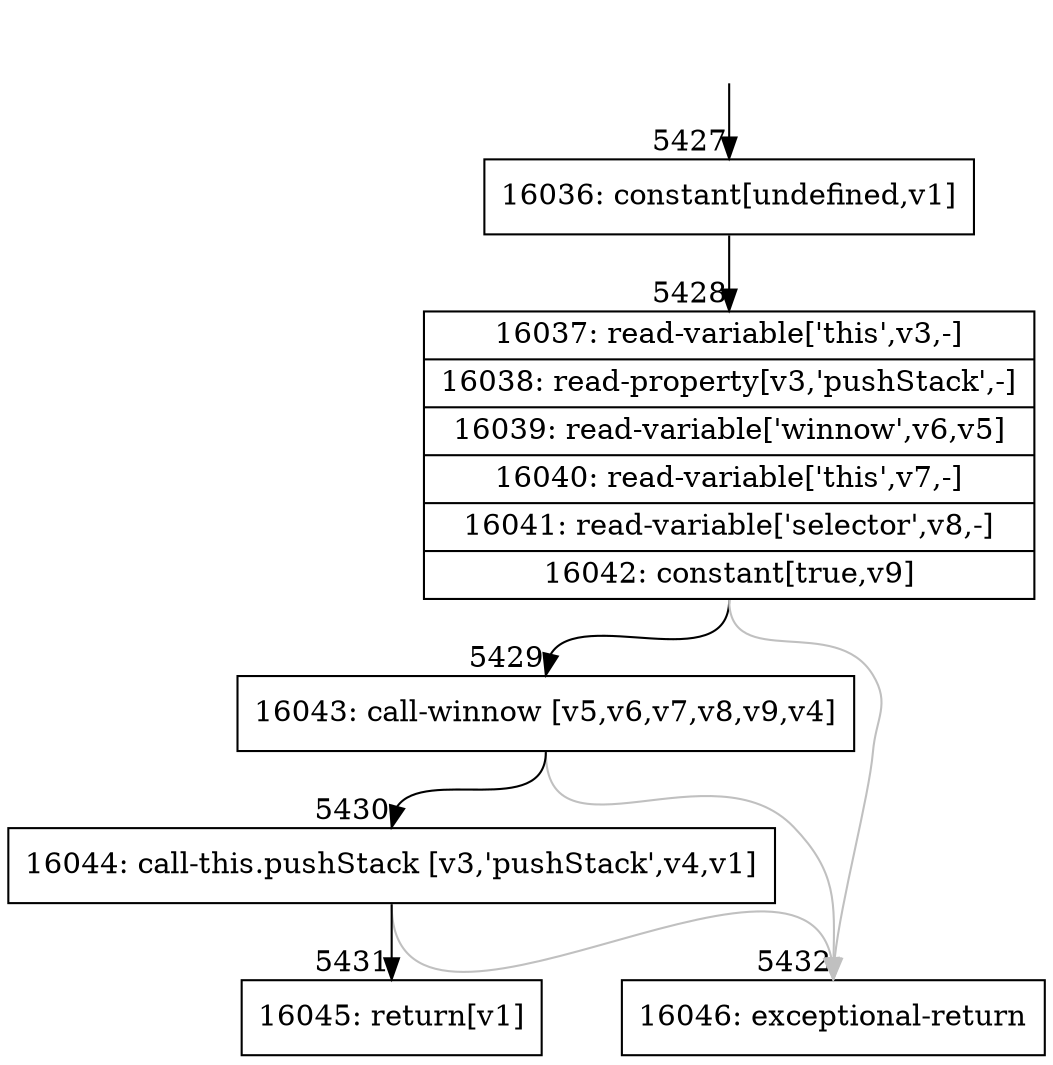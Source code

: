 digraph {
rankdir="TD"
BB_entry343[shape=none,label=""];
BB_entry343 -> BB5427 [tailport=s, headport=n, headlabel="    5427"]
BB5427 [shape=record label="{16036: constant[undefined,v1]}" ] 
BB5427 -> BB5428 [tailport=s, headport=n, headlabel="      5428"]
BB5428 [shape=record label="{16037: read-variable['this',v3,-]|16038: read-property[v3,'pushStack',-]|16039: read-variable['winnow',v6,v5]|16040: read-variable['this',v7,-]|16041: read-variable['selector',v8,-]|16042: constant[true,v9]}" ] 
BB5428 -> BB5429 [tailport=s, headport=n, headlabel="      5429"]
BB5428 -> BB5432 [tailport=s, headport=n, color=gray, headlabel="      5432"]
BB5429 [shape=record label="{16043: call-winnow [v5,v6,v7,v8,v9,v4]}" ] 
BB5429 -> BB5430 [tailport=s, headport=n, headlabel="      5430"]
BB5429 -> BB5432 [tailport=s, headport=n, color=gray]
BB5430 [shape=record label="{16044: call-this.pushStack [v3,'pushStack',v4,v1]}" ] 
BB5430 -> BB5431 [tailport=s, headport=n, headlabel="      5431"]
BB5430 -> BB5432 [tailport=s, headport=n, color=gray]
BB5431 [shape=record label="{16045: return[v1]}" ] 
BB5432 [shape=record label="{16046: exceptional-return}" ] 
//#$~ 5604
}
